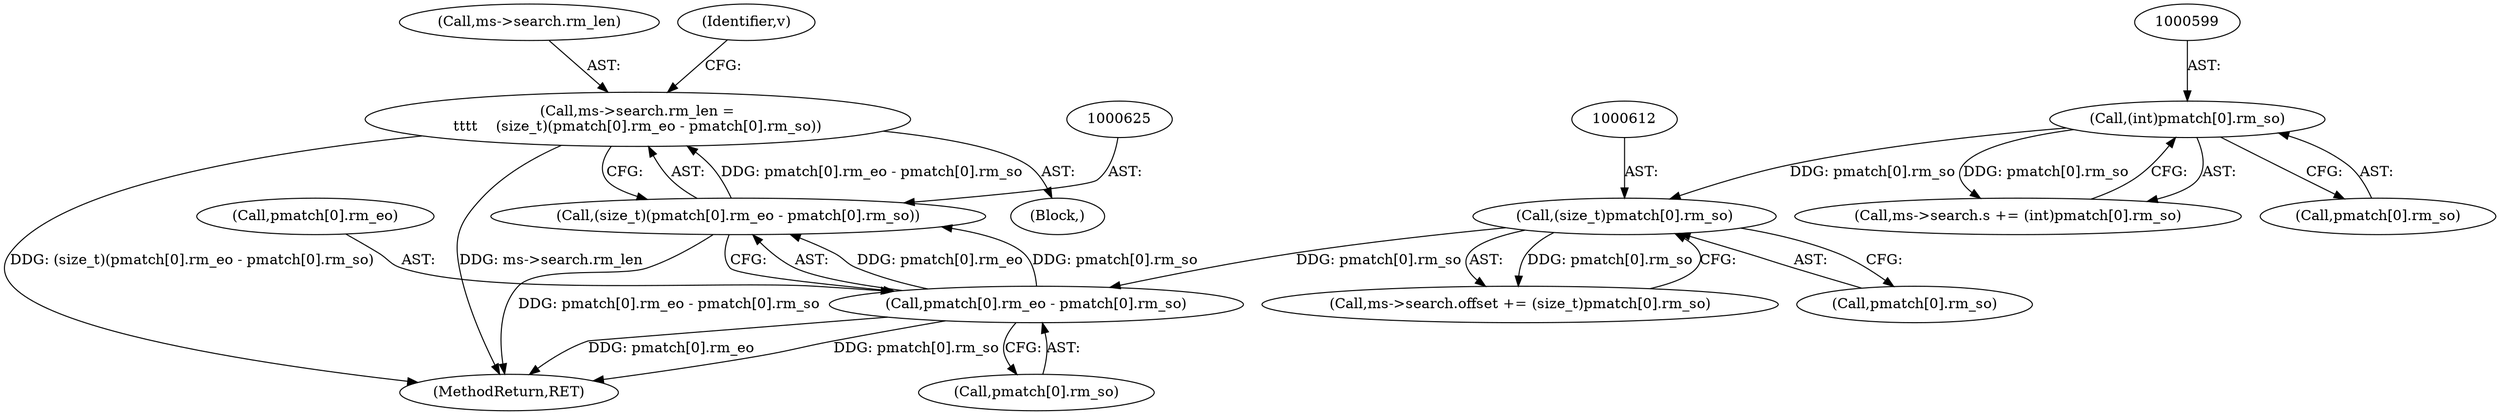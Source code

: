 digraph "0_file_4a284c89d6ef11aca34da65da7d673050a5ea320_1@integer" {
"1000618" [label="(Call,ms->search.rm_len =\n\t\t\t\t    (size_t)(pmatch[0].rm_eo - pmatch[0].rm_so))"];
"1000624" [label="(Call,(size_t)(pmatch[0].rm_eo - pmatch[0].rm_so))"];
"1000626" [label="(Call,pmatch[0].rm_eo - pmatch[0].rm_so)"];
"1000611" [label="(Call,(size_t)pmatch[0].rm_so)"];
"1000598" [label="(Call,(int)pmatch[0].rm_so)"];
"1000632" [label="(Call,pmatch[0].rm_so)"];
"1000624" [label="(Call,(size_t)(pmatch[0].rm_eo - pmatch[0].rm_so))"];
"1000613" [label="(Call,pmatch[0].rm_so)"];
"1000980" [label="(MethodReturn,RET)"];
"1000598" [label="(Call,(int)pmatch[0].rm_so)"];
"1000605" [label="(Call,ms->search.offset += (size_t)pmatch[0].rm_so)"];
"1000618" [label="(Call,ms->search.rm_len =\n\t\t\t\t    (size_t)(pmatch[0].rm_eo - pmatch[0].rm_so))"];
"1000619" [label="(Call,ms->search.rm_len)"];
"1000592" [label="(Call,ms->search.s += (int)pmatch[0].rm_so)"];
"1000638" [label="(Identifier,v)"];
"1000627" [label="(Call,pmatch[0].rm_eo)"];
"1000600" [label="(Call,pmatch[0].rm_so)"];
"1000611" [label="(Call,(size_t)pmatch[0].rm_so)"];
"1000590" [label="(Block,)"];
"1000626" [label="(Call,pmatch[0].rm_eo - pmatch[0].rm_so)"];
"1000618" -> "1000590"  [label="AST: "];
"1000618" -> "1000624"  [label="CFG: "];
"1000619" -> "1000618"  [label="AST: "];
"1000624" -> "1000618"  [label="AST: "];
"1000638" -> "1000618"  [label="CFG: "];
"1000618" -> "1000980"  [label="DDG: (size_t)(pmatch[0].rm_eo - pmatch[0].rm_so)"];
"1000618" -> "1000980"  [label="DDG: ms->search.rm_len"];
"1000624" -> "1000618"  [label="DDG: pmatch[0].rm_eo - pmatch[0].rm_so"];
"1000624" -> "1000626"  [label="CFG: "];
"1000625" -> "1000624"  [label="AST: "];
"1000626" -> "1000624"  [label="AST: "];
"1000624" -> "1000980"  [label="DDG: pmatch[0].rm_eo - pmatch[0].rm_so"];
"1000626" -> "1000624"  [label="DDG: pmatch[0].rm_eo"];
"1000626" -> "1000624"  [label="DDG: pmatch[0].rm_so"];
"1000626" -> "1000632"  [label="CFG: "];
"1000627" -> "1000626"  [label="AST: "];
"1000632" -> "1000626"  [label="AST: "];
"1000626" -> "1000980"  [label="DDG: pmatch[0].rm_so"];
"1000626" -> "1000980"  [label="DDG: pmatch[0].rm_eo"];
"1000611" -> "1000626"  [label="DDG: pmatch[0].rm_so"];
"1000611" -> "1000605"  [label="AST: "];
"1000611" -> "1000613"  [label="CFG: "];
"1000612" -> "1000611"  [label="AST: "];
"1000613" -> "1000611"  [label="AST: "];
"1000605" -> "1000611"  [label="CFG: "];
"1000611" -> "1000605"  [label="DDG: pmatch[0].rm_so"];
"1000598" -> "1000611"  [label="DDG: pmatch[0].rm_so"];
"1000598" -> "1000592"  [label="AST: "];
"1000598" -> "1000600"  [label="CFG: "];
"1000599" -> "1000598"  [label="AST: "];
"1000600" -> "1000598"  [label="AST: "];
"1000592" -> "1000598"  [label="CFG: "];
"1000598" -> "1000592"  [label="DDG: pmatch[0].rm_so"];
}
